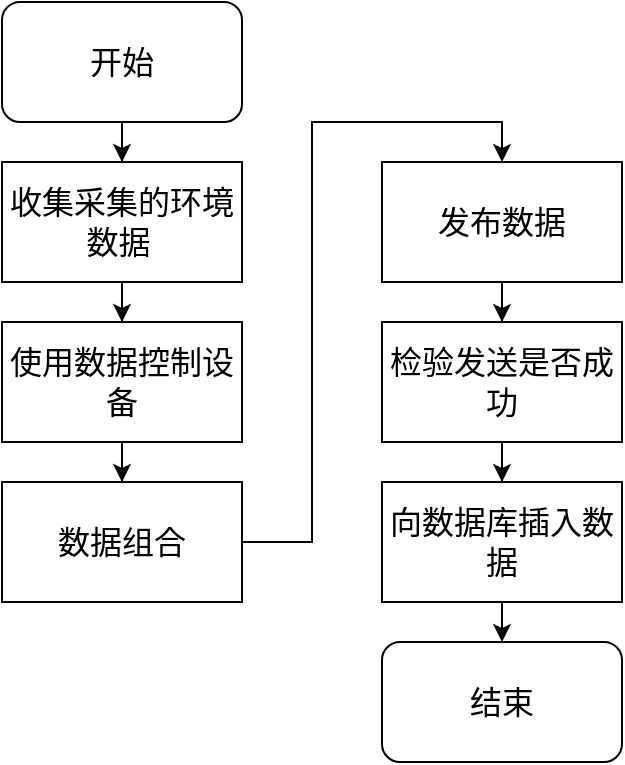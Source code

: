 <mxfile version="27.0.5">
  <diagram name="第 1 页" id="3VMW4Hly7ps7GkzrPkOi">
    <mxGraphModel dx="973" dy="634" grid="1" gridSize="10" guides="1" tooltips="1" connect="1" arrows="1" fold="1" page="1" pageScale="1" pageWidth="827" pageHeight="1169" math="0" shadow="0">
      <root>
        <mxCell id="0" />
        <mxCell id="1" parent="0" />
        <mxCell id="-smrMpF3SFJVyrunLFPk-2" style="edgeStyle=orthogonalEdgeStyle;rounded=0;orthogonalLoop=1;jettySize=auto;html=1;exitX=0.5;exitY=1;exitDx=0;exitDy=0;fontSize=16;" edge="1" parent="1" source="-smrMpF3SFJVyrunLFPk-1" target="-smrMpF3SFJVyrunLFPk-3">
          <mxGeometry relative="1" as="geometry">
            <mxPoint x="390" y="280" as="targetPoint" />
          </mxGeometry>
        </mxCell>
        <mxCell id="-smrMpF3SFJVyrunLFPk-1" value="开始" style="rounded=1;whiteSpace=wrap;html=1;fontSize=16;" vertex="1" parent="1">
          <mxGeometry x="330" y="170" width="120" height="60" as="geometry" />
        </mxCell>
        <mxCell id="-smrMpF3SFJVyrunLFPk-4" style="edgeStyle=orthogonalEdgeStyle;rounded=0;orthogonalLoop=1;jettySize=auto;html=1;exitX=0.5;exitY=1;exitDx=0;exitDy=0;fontSize=16;" edge="1" parent="1" source="-smrMpF3SFJVyrunLFPk-3" target="-smrMpF3SFJVyrunLFPk-5">
          <mxGeometry relative="1" as="geometry">
            <mxPoint x="390" y="360" as="targetPoint" />
          </mxGeometry>
        </mxCell>
        <mxCell id="-smrMpF3SFJVyrunLFPk-3" value="收集采集的环境数据&lt;span style=&quot;white-space: pre;&quot;&gt;&#x9;&lt;/span&gt;" style="rounded=0;whiteSpace=wrap;html=1;fontSize=16;" vertex="1" parent="1">
          <mxGeometry x="330" y="250" width="120" height="60" as="geometry" />
        </mxCell>
        <mxCell id="-smrMpF3SFJVyrunLFPk-6" style="edgeStyle=orthogonalEdgeStyle;rounded=0;orthogonalLoop=1;jettySize=auto;html=1;exitX=0.5;exitY=1;exitDx=0;exitDy=0;fontSize=16;" edge="1" parent="1" source="-smrMpF3SFJVyrunLFPk-5" target="-smrMpF3SFJVyrunLFPk-7">
          <mxGeometry relative="1" as="geometry">
            <mxPoint x="390" y="440" as="targetPoint" />
          </mxGeometry>
        </mxCell>
        <mxCell id="-smrMpF3SFJVyrunLFPk-5" value="使用数据控制设备" style="rounded=0;whiteSpace=wrap;html=1;fontSize=16;" vertex="1" parent="1">
          <mxGeometry x="330" y="330" width="120" height="60" as="geometry" />
        </mxCell>
        <mxCell id="-smrMpF3SFJVyrunLFPk-8" style="edgeStyle=orthogonalEdgeStyle;rounded=0;orthogonalLoop=1;jettySize=auto;html=1;exitX=1;exitY=0.5;exitDx=0;exitDy=0;entryX=0.5;entryY=0;entryDx=0;entryDy=0;fontSize=16;" edge="1" parent="1" source="-smrMpF3SFJVyrunLFPk-7" target="-smrMpF3SFJVyrunLFPk-9">
          <mxGeometry relative="1" as="geometry">
            <mxPoint x="510" y="230" as="targetPoint" />
          </mxGeometry>
        </mxCell>
        <mxCell id="-smrMpF3SFJVyrunLFPk-7" value="数据组合" style="rounded=0;whiteSpace=wrap;html=1;fontSize=16;" vertex="1" parent="1">
          <mxGeometry x="330" y="410" width="120" height="60" as="geometry" />
        </mxCell>
        <mxCell id="-smrMpF3SFJVyrunLFPk-10" style="edgeStyle=orthogonalEdgeStyle;rounded=0;orthogonalLoop=1;jettySize=auto;html=1;exitX=0.5;exitY=1;exitDx=0;exitDy=0;fontSize=16;" edge="1" parent="1" source="-smrMpF3SFJVyrunLFPk-9" target="-smrMpF3SFJVyrunLFPk-11">
          <mxGeometry relative="1" as="geometry">
            <mxPoint x="580" y="330" as="targetPoint" />
          </mxGeometry>
        </mxCell>
        <mxCell id="-smrMpF3SFJVyrunLFPk-9" value="发布数据" style="rounded=0;whiteSpace=wrap;html=1;fontSize=16;" vertex="1" parent="1">
          <mxGeometry x="520" y="250" width="120" height="60" as="geometry" />
        </mxCell>
        <mxCell id="-smrMpF3SFJVyrunLFPk-12" style="edgeStyle=orthogonalEdgeStyle;rounded=0;orthogonalLoop=1;jettySize=auto;html=1;exitX=0.5;exitY=1;exitDx=0;exitDy=0;fontSize=16;" edge="1" parent="1" source="-smrMpF3SFJVyrunLFPk-11" target="-smrMpF3SFJVyrunLFPk-13">
          <mxGeometry relative="1" as="geometry">
            <mxPoint x="580" y="430" as="targetPoint" />
          </mxGeometry>
        </mxCell>
        <mxCell id="-smrMpF3SFJVyrunLFPk-11" value="检验发送是否成功" style="rounded=0;whiteSpace=wrap;html=1;fontSize=16;" vertex="1" parent="1">
          <mxGeometry x="520" y="330" width="120" height="60" as="geometry" />
        </mxCell>
        <mxCell id="-smrMpF3SFJVyrunLFPk-14" style="edgeStyle=orthogonalEdgeStyle;rounded=0;orthogonalLoop=1;jettySize=auto;html=1;exitX=0.5;exitY=1;exitDx=0;exitDy=0;entryX=0.5;entryY=0;entryDx=0;entryDy=0;fontSize=16;" edge="1" parent="1" source="-smrMpF3SFJVyrunLFPk-13" target="-smrMpF3SFJVyrunLFPk-16">
          <mxGeometry relative="1" as="geometry">
            <mxPoint x="580" y="490" as="targetPoint" />
          </mxGeometry>
        </mxCell>
        <mxCell id="-smrMpF3SFJVyrunLFPk-13" value="向数据库插入数据" style="rounded=0;whiteSpace=wrap;html=1;fontSize=16;" vertex="1" parent="1">
          <mxGeometry x="520" y="410" width="120" height="60" as="geometry" />
        </mxCell>
        <mxCell id="-smrMpF3SFJVyrunLFPk-16" value="结束" style="rounded=1;whiteSpace=wrap;html=1;fontSize=16;" vertex="1" parent="1">
          <mxGeometry x="520" y="490" width="120" height="60" as="geometry" />
        </mxCell>
      </root>
    </mxGraphModel>
  </diagram>
</mxfile>
